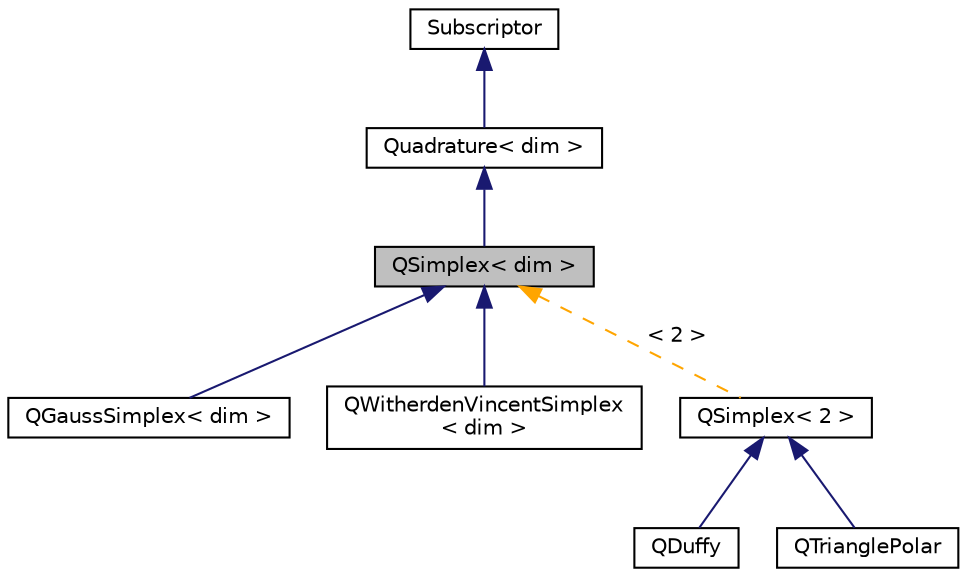 digraph "QSimplex&lt; dim &gt;"
{
 // LATEX_PDF_SIZE
  edge [fontname="Helvetica",fontsize="10",labelfontname="Helvetica",labelfontsize="10"];
  node [fontname="Helvetica",fontsize="10",shape=record];
  Node1 [label="QSimplex\< dim \>",height=0.2,width=0.4,color="black", fillcolor="grey75", style="filled", fontcolor="black",tooltip=" "];
  Node2 -> Node1 [dir="back",color="midnightblue",fontsize="10",style="solid",fontname="Helvetica"];
  Node2 [label="Quadrature\< dim \>",height=0.2,width=0.4,color="black", fillcolor="white", style="filled",URL="$classQuadrature.html",tooltip=" "];
  Node3 -> Node2 [dir="back",color="midnightblue",fontsize="10",style="solid",fontname="Helvetica"];
  Node3 [label="Subscriptor",height=0.2,width=0.4,color="black", fillcolor="white", style="filled",URL="$classSubscriptor.html",tooltip=" "];
  Node1 -> Node4 [dir="back",color="midnightblue",fontsize="10",style="solid",fontname="Helvetica"];
  Node4 [label="QGaussSimplex\< dim \>",height=0.2,width=0.4,color="black", fillcolor="white", style="filled",URL="$classQGaussSimplex.html",tooltip=" "];
  Node1 -> Node5 [dir="back",color="midnightblue",fontsize="10",style="solid",fontname="Helvetica"];
  Node5 [label="QWitherdenVincentSimplex\l\< dim \>",height=0.2,width=0.4,color="black", fillcolor="white", style="filled",URL="$classQWitherdenVincentSimplex.html",tooltip=" "];
  Node1 -> Node6 [dir="back",color="orange",fontsize="10",style="dashed",label=" \< 2 \>" ,fontname="Helvetica"];
  Node6 [label="QSimplex\< 2 \>",height=0.2,width=0.4,color="black", fillcolor="white", style="filled",URL="$classQSimplex.html",tooltip=" "];
  Node6 -> Node7 [dir="back",color="midnightblue",fontsize="10",style="solid",fontname="Helvetica"];
  Node7 [label="QDuffy",height=0.2,width=0.4,color="black", fillcolor="white", style="filled",URL="$classQDuffy.html",tooltip=" "];
  Node6 -> Node8 [dir="back",color="midnightblue",fontsize="10",style="solid",fontname="Helvetica"];
  Node8 [label="QTrianglePolar",height=0.2,width=0.4,color="black", fillcolor="white", style="filled",URL="$classQTrianglePolar.html",tooltip=" "];
}
